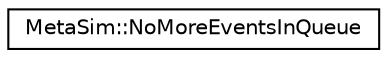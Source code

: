 digraph "Graphical Class Hierarchy"
{
  edge [fontname="Helvetica",fontsize="10",labelfontname="Helvetica",labelfontsize="10"];
  node [fontname="Helvetica",fontsize="10",shape=record];
  rankdir="LR";
  Node1 [label="MetaSim::NoMoreEventsInQueue",height=0.2,width=0.4,color="black", fillcolor="white", style="filled",URL="$da/d5d/classMetaSim_1_1NoMoreEventsInQueue.html"];
}
